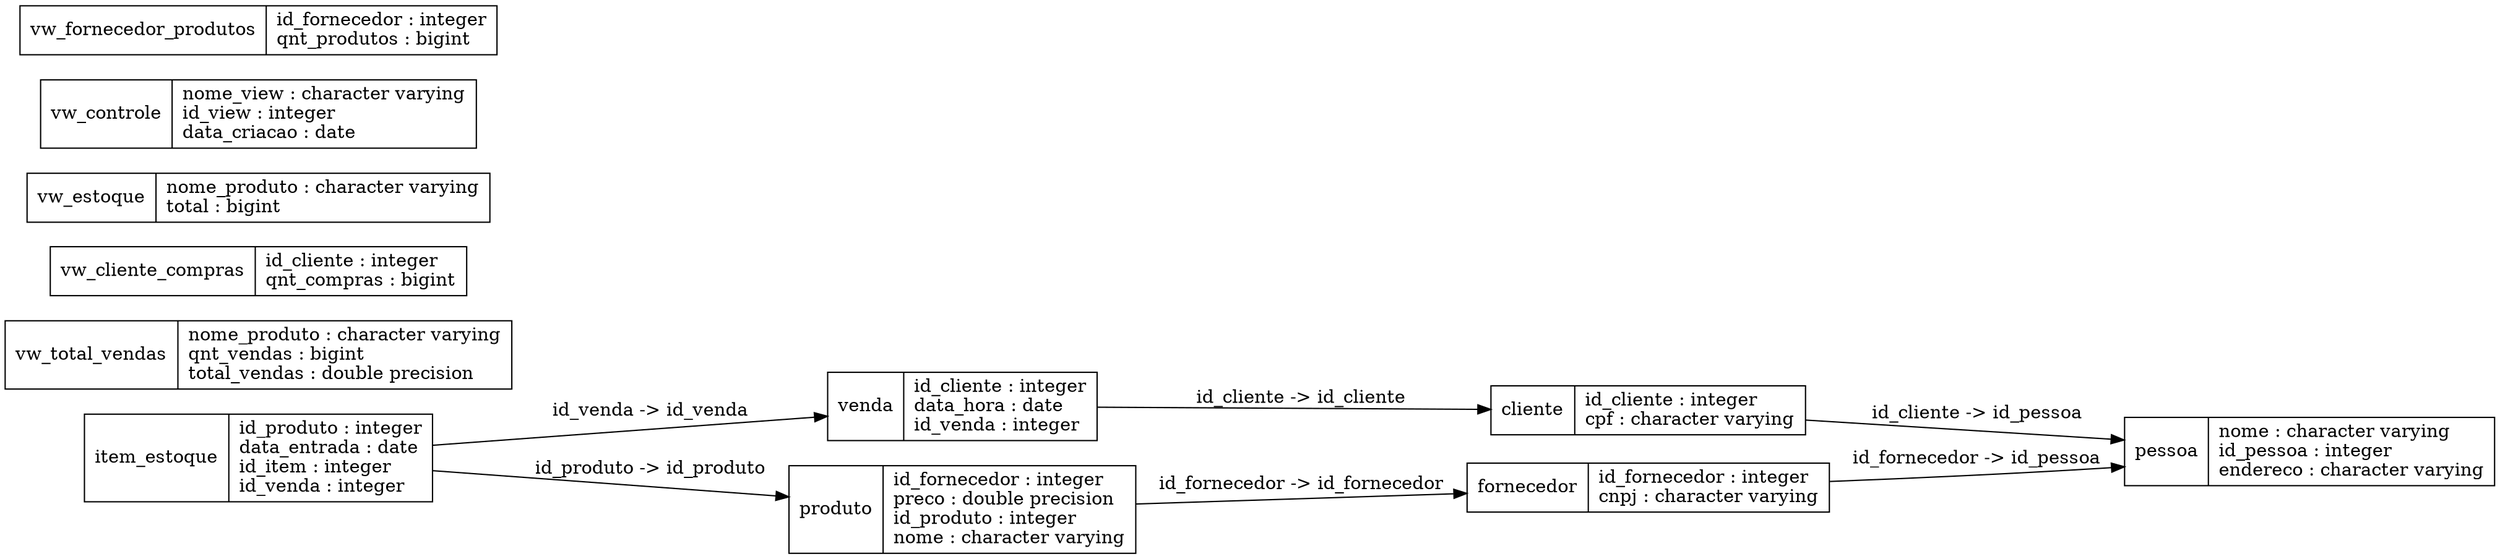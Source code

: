 digraph ERD {
    rankdir=LR;
    node [shape=record];
cliente [label="{cliente|id_cliente : integer\lcpf : character varying\l}"];
vw_total_vendas [label="{vw_total_vendas|nome_produto : character varying\lqnt_vendas : bigint\ltotal_vendas : double precision\l}"];
vw_cliente_compras [label="{vw_cliente_compras|id_cliente : integer\lqnt_compras : bigint\l}"];
venda [label="{venda|id_cliente : integer\ldata_hora : date\lid_venda : integer\l}"];
vw_estoque [label="{vw_estoque|nome_produto : character varying\ltotal : bigint\l}"];
vw_controle [label="{vw_controle|nome_view : character varying\lid_view : integer\ldata_criacao : date\l}"];
produto [label="{produto|id_fornecedor : integer\lpreco : double precision\lid_produto : integer\lnome : character varying\l}"];
pessoa [label="{pessoa|nome : character varying\lid_pessoa : integer\lendereco : character varying\l}"];
vw_fornecedor_produtos [label="{vw_fornecedor_produtos|id_fornecedor : integer\lqnt_produtos : bigint\l}"];
item_estoque [label="{item_estoque|id_produto : integer\ldata_entrada : date\lid_item : integer\lid_venda : integer\l}"];
fornecedor [label="{fornecedor|id_fornecedor : integer\lcnpj : character varying\l}"];
    cliente -> pessoa [label="id_cliente -> id_pessoa"];
    fornecedor -> pessoa [label="id_fornecedor -> id_pessoa"];
    produto -> fornecedor [label="id_fornecedor -> id_fornecedor"];
    venda -> cliente [label="id_cliente -> id_cliente"];
    item_estoque -> produto [label="id_produto -> id_produto"];
    item_estoque -> venda [label="id_venda -> id_venda"];
}
